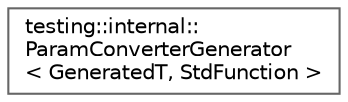 digraph "Иерархия классов. Графический вид."
{
 // LATEX_PDF_SIZE
  bgcolor="transparent";
  edge [fontname=Helvetica,fontsize=10,labelfontname=Helvetica,labelfontsize=10];
  node [fontname=Helvetica,fontsize=10,shape=box,height=0.2,width=0.4];
  rankdir="LR";
  Node0 [id="Node000000",label="testing::internal::\lParamConverterGenerator\l\< GeneratedT, StdFunction \>",height=0.2,width=0.4,color="grey40", fillcolor="white", style="filled",URL="$classtesting_1_1internal_1_1_param_converter_generator.html",tooltip=" "];
}
